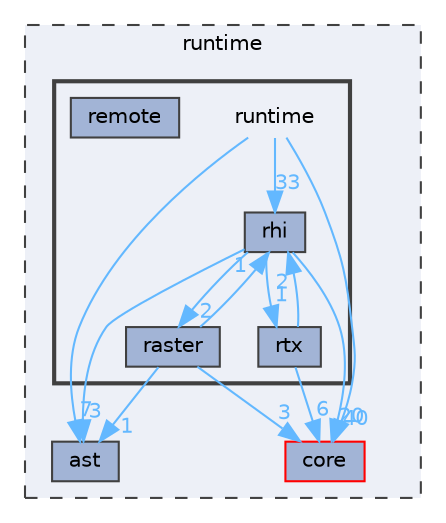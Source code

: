 digraph "runtime/runtime"
{
 // LATEX_PDF_SIZE
  bgcolor="transparent";
  edge [fontname=Helvetica,fontsize=10,labelfontname=Helvetica,labelfontsize=10];
  node [fontname=Helvetica,fontsize=10,shape=box,height=0.2,width=0.4];
  compound=true
  subgraph clusterdir_cb031e414f281a658b23dddb30bb9d2c {
    graph [ bgcolor="#edf0f7", pencolor="grey25", label="runtime", fontname=Helvetica,fontsize=10 style="filled,dashed", URL="dir_cb031e414f281a658b23dddb30bb9d2c.html",tooltip=""]
  dir_0b94c9ea5f3d98712a457061cc05ff83 [label="core", fillcolor="#a2b4d6", color="red", style="filled", URL="dir_0b94c9ea5f3d98712a457061cc05ff83.html",tooltip=""];
  dir_b27366c984b26fb3562cedd28debd1aa [label="ast", fillcolor="#a2b4d6", color="grey25", style="filled", URL="dir_b27366c984b26fb3562cedd28debd1aa.html",tooltip=""];
  subgraph clusterdir_1165fe574c2ca36c9b57174c038000cf {
    graph [ bgcolor="#edf0f7", pencolor="grey25", label="", fontname=Helvetica,fontsize=10 style="filled,bold", URL="dir_1165fe574c2ca36c9b57174c038000cf.html",tooltip=""]
    dir_1165fe574c2ca36c9b57174c038000cf [shape=plaintext, label="runtime"];
  dir_d530e7c5d84cd0e316ddbeab6180b7a8 [label="raster", fillcolor="#a2b4d6", color="grey25", style="filled", URL="dir_d530e7c5d84cd0e316ddbeab6180b7a8.html",tooltip=""];
  dir_97775e6102e01f37a42210dc88056224 [label="remote", fillcolor="#a2b4d6", color="grey25", style="filled", URL="dir_97775e6102e01f37a42210dc88056224.html",tooltip=""];
  dir_b80d69836d1d512a97d3794c33ac98cc [label="rhi", fillcolor="#a2b4d6", color="grey25", style="filled", URL="dir_b80d69836d1d512a97d3794c33ac98cc.html",tooltip=""];
  dir_7186d7772b09d69952509200cef24345 [label="rtx", fillcolor="#a2b4d6", color="grey25", style="filled", URL="dir_7186d7772b09d69952509200cef24345.html",tooltip=""];
  }
  }
  dir_1165fe574c2ca36c9b57174c038000cf->dir_0b94c9ea5f3d98712a457061cc05ff83 [headlabel="40", labeldistance=1.5 headhref="dir_000113_000023.html" href="dir_000113_000023.html" color="steelblue1" fontcolor="steelblue1"];
  dir_1165fe574c2ca36c9b57174c038000cf->dir_b27366c984b26fb3562cedd28debd1aa [headlabel="7", labeldistance=1.5 headhref="dir_000113_000004.html" href="dir_000113_000004.html" color="steelblue1" fontcolor="steelblue1"];
  dir_1165fe574c2ca36c9b57174c038000cf->dir_b80d69836d1d512a97d3794c33ac98cc [headlabel="33", labeldistance=1.5 headhref="dir_000113_000109.html" href="dir_000113_000109.html" color="steelblue1" fontcolor="steelblue1"];
  dir_d530e7c5d84cd0e316ddbeab6180b7a8->dir_0b94c9ea5f3d98712a457061cc05ff83 [headlabel="3", labeldistance=1.5 headhref="dir_000106_000023.html" href="dir_000106_000023.html" color="steelblue1" fontcolor="steelblue1"];
  dir_d530e7c5d84cd0e316ddbeab6180b7a8->dir_b27366c984b26fb3562cedd28debd1aa [headlabel="1", labeldistance=1.5 headhref="dir_000106_000004.html" href="dir_000106_000004.html" color="steelblue1" fontcolor="steelblue1"];
  dir_d530e7c5d84cd0e316ddbeab6180b7a8->dir_b80d69836d1d512a97d3794c33ac98cc [headlabel="1", labeldistance=1.5 headhref="dir_000106_000109.html" href="dir_000106_000109.html" color="steelblue1" fontcolor="steelblue1"];
  dir_b80d69836d1d512a97d3794c33ac98cc->dir_0b94c9ea5f3d98712a457061cc05ff83 [headlabel="20", labeldistance=1.5 headhref="dir_000109_000023.html" href="dir_000109_000023.html" color="steelblue1" fontcolor="steelblue1"];
  dir_b80d69836d1d512a97d3794c33ac98cc->dir_7186d7772b09d69952509200cef24345 [headlabel="1", labeldistance=1.5 headhref="dir_000109_000111.html" href="dir_000109_000111.html" color="steelblue1" fontcolor="steelblue1"];
  dir_b80d69836d1d512a97d3794c33ac98cc->dir_b27366c984b26fb3562cedd28debd1aa [headlabel="3", labeldistance=1.5 headhref="dir_000109_000004.html" href="dir_000109_000004.html" color="steelblue1" fontcolor="steelblue1"];
  dir_b80d69836d1d512a97d3794c33ac98cc->dir_d530e7c5d84cd0e316ddbeab6180b7a8 [headlabel="2", labeldistance=1.5 headhref="dir_000109_000106.html" href="dir_000109_000106.html" color="steelblue1" fontcolor="steelblue1"];
  dir_7186d7772b09d69952509200cef24345->dir_0b94c9ea5f3d98712a457061cc05ff83 [headlabel="6", labeldistance=1.5 headhref="dir_000111_000023.html" href="dir_000111_000023.html" color="steelblue1" fontcolor="steelblue1"];
  dir_7186d7772b09d69952509200cef24345->dir_b80d69836d1d512a97d3794c33ac98cc [headlabel="2", labeldistance=1.5 headhref="dir_000111_000109.html" href="dir_000111_000109.html" color="steelblue1" fontcolor="steelblue1"];
}
